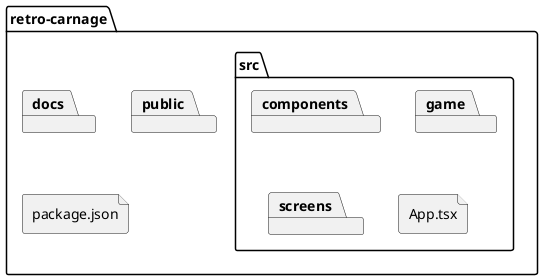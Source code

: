 @startuml

package "retro-carnage" {
    package "docs"
    package "public"
    package "src" {
        package "components"
        package "game"
        package "screens"
        file App.tsx
    }
    file package.json
}

@enduml